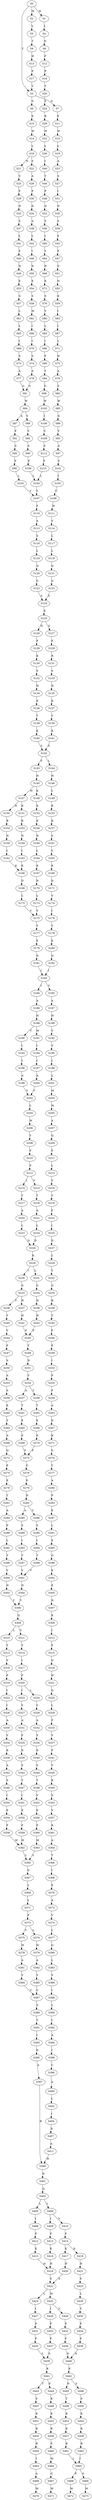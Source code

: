 strict digraph  {
	S0 -> S1 [ label = M ];
	S0 -> S2 [ label = M ];
	S0 -> S3 [ label = Y ];
	S1 -> S4 [ label = L ];
	S2 -> S5 [ label = L ];
	S3 -> S6 [ label = G ];
	S3 -> S7 [ label = D ];
	S4 -> S8 [ label = N ];
	S5 -> S9 [ label = T ];
	S6 -> S10 [ label = E ];
	S7 -> S11 [ label = E ];
	S8 -> S12 [ label = P ];
	S9 -> S13 [ label = H ];
	S10 -> S14 [ label = W ];
	S11 -> S15 [ label = W ];
	S12 -> S16 [ label = P ];
	S13 -> S17 [ label = P ];
	S14 -> S18 [ label = L ];
	S15 -> S19 [ label = L ];
	S16 -> S20 [ label = Y ];
	S17 -> S3 [ label = Y ];
	S18 -> S21 [ label = N ];
	S18 -> S22 [ label = S ];
	S19 -> S23 [ label = A ];
	S20 -> S24 [ label = S ];
	S21 -> S25 [ label = V ];
	S22 -> S26 [ label = A ];
	S23 -> S27 [ label = S ];
	S24 -> S28 [ label = R ];
	S25 -> S29 [ label = P ];
	S26 -> S30 [ label = P ];
	S27 -> S31 [ label = I ];
	S28 -> S32 [ label = W ];
	S29 -> S33 [ label = N ];
	S30 -> S34 [ label = D ];
	S31 -> S35 [ label = N ];
	S32 -> S36 [ label = L ];
	S33 -> S37 [ label = S ];
	S34 -> S38 [ label = A ];
	S35 -> S39 [ label = S ];
	S36 -> S40 [ label = I ];
	S37 -> S41 [ label = L ];
	S38 -> S42 [ label = L ];
	S39 -> S43 [ label = F ];
	S40 -> S44 [ label = T ];
	S41 -> S45 [ label = F ];
	S42 -> S46 [ label = I ];
	S43 -> S47 [ label = F ];
	S44 -> S48 [ label = P ];
	S45 -> S49 [ label = N ];
	S46 -> S50 [ label = N ];
	S47 -> S51 [ label = G ];
	S48 -> S52 [ label = D ];
	S49 -> S53 [ label = E ];
	S50 -> S54 [ label = E ];
	S51 -> S55 [ label = N ];
	S52 -> S56 [ label = S ];
	S53 -> S57 [ label = S ];
	S54 -> S58 [ label = S ];
	S55 -> S59 [ label = K ];
	S56 -> S60 [ label = I ];
	S57 -> S61 [ label = L ];
	S58 -> S62 [ label = M ];
	S59 -> S63 [ label = I ];
	S60 -> S64 [ label = Y ];
	S61 -> S65 [ label = L ];
	S62 -> S66 [ label = I ];
	S63 -> S67 [ label = I ];
	S64 -> S68 [ label = N ];
	S65 -> S69 [ label = I ];
	S66 -> S70 [ label = I ];
	S67 -> S71 [ label = L ];
	S68 -> S72 [ label = E ];
	S69 -> S73 [ label = S ];
	S70 -> S74 [ label = S ];
	S71 -> S75 [ label = H ];
	S72 -> S76 [ label = S ];
	S73 -> S77 [ label = A ];
	S74 -> S78 [ label = A ];
	S75 -> S79 [ label = A ];
	S76 -> S80 [ label = V ];
	S77 -> S81 [ label = G ];
	S78 -> S81 [ label = G ];
	S79 -> S82 [ label = S ];
	S80 -> S83 [ label = L ];
	S81 -> S84 [ label = W ];
	S82 -> S85 [ label = W ];
	S83 -> S86 [ label = I ];
	S84 -> S87 [ label = A ];
	S84 -> S88 [ label = V ];
	S85 -> S89 [ label = G ];
	S86 -> S90 [ label = F ];
	S87 -> S91 [ label = F ];
	S88 -> S92 [ label = C ];
	S89 -> S93 [ label = V ];
	S90 -> S94 [ label = T ];
	S91 -> S95 [ label = S ];
	S92 -> S96 [ label = S ];
	S93 -> S97 [ label = A ];
	S94 -> S98 [ label = G ];
	S95 -> S99 [ label = F ];
	S96 -> S100 [ label = F ];
	S97 -> S101 [ label = V ];
	S98 -> S102 [ label = W ];
	S99 -> S103 [ label = L ];
	S100 -> S104 [ label = L ];
	S101 -> S105 [ label = I ];
	S102 -> S106 [ label = I ];
	S103 -> S107 [ label = Y ];
	S104 -> S107 [ label = Y ];
	S105 -> S108 [ label = C ];
	S106 -> S109 [ label = C ];
	S107 -> S110 [ label = F ];
	S108 -> S111 [ label = W ];
	S109 -> S112 [ label = S ];
	S110 -> S113 [ label = A ];
	S111 -> S114 [ label = V ];
	S112 -> S115 [ label = F ];
	S113 -> S116 [ label = S ];
	S114 -> S117 [ label = L ];
	S115 -> S104 [ label = L ];
	S116 -> S118 [ label = L ];
	S117 -> S119 [ label = L ];
	S118 -> S120 [ label = Q ];
	S119 -> S121 [ label = Q ];
	S120 -> S122 [ label = G ];
	S121 -> S123 [ label = G ];
	S122 -> S124 [ label = S ];
	S123 -> S124 [ label = S ];
	S124 -> S125 [ label = E ];
	S125 -> S126 [ label = N ];
	S125 -> S127 [ label = S ];
	S126 -> S128 [ label = F ];
	S127 -> S129 [ label = F ];
	S128 -> S130 [ label = K ];
	S129 -> S131 [ label = R ];
	S130 -> S132 [ label = S ];
	S131 -> S133 [ label = S ];
	S132 -> S134 [ label = H ];
	S133 -> S135 [ label = N ];
	S134 -> S136 [ label = K ];
	S135 -> S137 [ label = K ];
	S136 -> S138 [ label = T ];
	S137 -> S139 [ label = T ];
	S138 -> S140 [ label = K ];
	S139 -> S141 [ label = K ];
	S140 -> S142 [ label = S ];
	S141 -> S142 [ label = S ];
	S142 -> S143 [ label = F ];
	S142 -> S144 [ label = L ];
	S143 -> S145 [ label = H ];
	S144 -> S146 [ label = H ];
	S145 -> S147 [ label = M ];
	S145 -> S148 [ label = K ];
	S146 -> S149 [ label = L ];
	S147 -> S150 [ label = R ];
	S147 -> S151 [ label = K ];
	S148 -> S152 [ label = K ];
	S149 -> S153 [ label = K ];
	S150 -> S154 [ label = R ];
	S151 -> S155 [ label = R ];
	S152 -> S156 [ label = K ];
	S153 -> S157 [ label = K ];
	S154 -> S158 [ label = N ];
	S155 -> S159 [ label = N ];
	S156 -> S160 [ label = N ];
	S157 -> S161 [ label = S ];
	S158 -> S162 [ label = I ];
	S159 -> S163 [ label = I ];
	S160 -> S164 [ label = L ];
	S161 -> S165 [ label = V ];
	S162 -> S166 [ label = K ];
	S163 -> S166 [ label = K ];
	S164 -> S167 [ label = K ];
	S165 -> S168 [ label = K ];
	S166 -> S169 [ label = D ];
	S167 -> S170 [ label = D ];
	S168 -> S171 [ label = D ];
	S169 -> S172 [ label = L ];
	S170 -> S173 [ label = L ];
	S171 -> S174 [ label = V ];
	S172 -> S175 [ label = V ];
	S173 -> S175 [ label = V ];
	S174 -> S176 [ label = I ];
	S175 -> S177 [ label = Y ];
	S176 -> S178 [ label = Y ];
	S177 -> S179 [ label = E ];
	S178 -> S180 [ label = E ];
	S179 -> S181 [ label = Q ];
	S180 -> S182 [ label = Q ];
	S181 -> S183 [ label = I ];
	S182 -> S183 [ label = I ];
	S183 -> S184 [ label = I ];
	S183 -> S185 [ label = V ];
	S184 -> S186 [ label = A ];
	S185 -> S187 [ label = A ];
	S186 -> S188 [ label = H ];
	S187 -> S189 [ label = H ];
	S188 -> S190 [ label = V ];
	S188 -> S191 [ label = M ];
	S189 -> S192 [ label = V ];
	S190 -> S193 [ label = I ];
	S191 -> S194 [ label = I ];
	S192 -> S195 [ label = V ];
	S193 -> S196 [ label = I ];
	S194 -> S197 [ label = I ];
	S195 -> S198 [ label = I ];
	S196 -> S199 [ label = A ];
	S197 -> S200 [ label = A ];
	S198 -> S201 [ label = L ];
	S199 -> S202 [ label = V ];
	S200 -> S202 [ label = V ];
	S201 -> S203 [ label = M ];
	S202 -> S204 [ label = L ];
	S203 -> S205 [ label = M ];
	S204 -> S206 [ label = M ];
	S205 -> S207 [ label = A ];
	S206 -> S208 [ label = Y ];
	S207 -> S209 [ label = Q ];
	S208 -> S210 [ label = F ];
	S209 -> S211 [ label = F ];
	S210 -> S212 [ label = F ];
	S211 -> S213 [ label = L ];
	S212 -> S214 [ label = I ];
	S212 -> S215 [ label = V ];
	S213 -> S216 [ label = V ];
	S214 -> S217 [ label = T ];
	S215 -> S218 [ label = T ];
	S216 -> S219 [ label = T ];
	S217 -> S220 [ label = A ];
	S218 -> S221 [ label = A ];
	S219 -> S222 [ label = F ];
	S220 -> S223 [ label = L ];
	S221 -> S224 [ label = L ];
	S222 -> S225 [ label = I ];
	S223 -> S226 [ label = D ];
	S224 -> S226 [ label = D ];
	S225 -> S227 [ label = D ];
	S226 -> S228 [ label = K ];
	S227 -> S229 [ label = L ];
	S228 -> S230 [ label = I ];
	S228 -> S231 [ label = L ];
	S229 -> S232 [ label = Y ];
	S230 -> S233 [ label = G ];
	S231 -> S234 [ label = G ];
	S232 -> S235 [ label = G ];
	S233 -> S236 [ label = Y ];
	S233 -> S237 [ label = H ];
	S234 -> S238 [ label = H ];
	S235 -> S239 [ label = R ];
	S236 -> S240 [ label = Y ];
	S237 -> S241 [ label = H ];
	S238 -> S242 [ label = H ];
	S239 -> S243 [ label = T ];
	S240 -> S244 [ label = Y ];
	S241 -> S245 [ label = F ];
	S242 -> S245 [ label = F ];
	S243 -> S246 [ label = F ];
	S244 -> S247 [ label = F ];
	S245 -> S248 [ label = Y ];
	S246 -> S249 [ label = E ];
	S247 -> S250 [ label = S ];
	S248 -> S251 [ label = N ];
	S249 -> S252 [ label = I ];
	S250 -> S253 [ label = A ];
	S251 -> S254 [ label = V ];
	S252 -> S255 [ label = P ];
	S253 -> S256 [ label = S ];
	S254 -> S257 [ label = A ];
	S254 -> S258 [ label = T ];
	S255 -> S259 [ label = F ];
	S256 -> S260 [ label = E ];
	S257 -> S261 [ label = T ];
	S258 -> S262 [ label = T ];
	S259 -> S263 [ label = A ];
	S260 -> S264 [ label = T ];
	S261 -> S265 [ label = E ];
	S262 -> S266 [ label = E ];
	S263 -> S267 [ label = D ];
	S264 -> S268 [ label = A ];
	S265 -> S269 [ label = E ];
	S266 -> S270 [ label = E ];
	S267 -> S271 [ label = K ];
	S268 -> S272 [ label = Q ];
	S269 -> S273 [ label = P ];
	S270 -> S273 [ label = P ];
	S271 -> S274 [ label = G ];
	S272 -> S275 [ label = E ];
	S273 -> S276 [ label = G ];
	S274 -> S277 [ label = V ];
	S275 -> S278 [ label = E ];
	S276 -> S279 [ label = E ];
	S277 -> S280 [ label = A ];
	S278 -> S281 [ label = T ];
	S279 -> S282 [ label = N ];
	S280 -> S283 [ label = P ];
	S281 -> S284 [ label = A ];
	S282 -> S285 [ label = A ];
	S282 -> S286 [ label = V ];
	S283 -> S287 [ label = E ];
	S284 -> S288 [ label = P ];
	S285 -> S289 [ label = S ];
	S286 -> S290 [ label = S ];
	S287 -> S291 [ label = L ];
	S288 -> S292 [ label = L ];
	S289 -> S293 [ label = I ];
	S290 -> S294 [ label = I ];
	S291 -> S295 [ label = E ];
	S292 -> S296 [ label = T ];
	S293 -> S297 [ label = T ];
	S294 -> S298 [ label = T ];
	S295 -> S299 [ label = G ];
	S296 -> S300 [ label = V ];
	S297 -> S301 [ label = V ];
	S298 -> S301 [ label = V ];
	S299 -> S302 [ label = E ];
	S300 -> S303 [ label = N ];
	S301 -> S304 [ label = N ];
	S302 -> S305 [ label = E ];
	S303 -> S306 [ label = Y ];
	S304 -> S306 [ label = Y ];
	S305 -> S307 [ label = N ];
	S306 -> S308 [ label = Q ];
	S307 -> S309 [ label = K ];
	S308 -> S310 [ label = L ];
	S308 -> S311 [ label = V ];
	S309 -> S312 [ label = I ];
	S310 -> S313 [ label = T ];
	S311 -> S314 [ label = T ];
	S312 -> S315 [ label = F ];
	S313 -> S316 [ label = V ];
	S314 -> S317 [ label = I ];
	S315 -> S318 [ label = G ];
	S316 -> S319 [ label = F ];
	S317 -> S320 [ label = F ];
	S318 -> S321 [ label = H ];
	S319 -> S322 [ label = I ];
	S320 -> S323 [ label = I ];
	S320 -> S324 [ label = L ];
	S321 -> S325 [ label = Q ];
	S322 -> S326 [ label = I ];
	S323 -> S327 [ label = V ];
	S324 -> S328 [ label = V ];
	S325 -> S329 [ label = L ];
	S326 -> S330 [ label = A ];
	S327 -> S331 [ label = A ];
	S328 -> S332 [ label = A ];
	S329 -> S333 [ label = F ];
	S330 -> S334 [ label = V ];
	S331 -> S335 [ label = F ];
	S332 -> S336 [ label = V ];
	S333 -> S337 [ label = V ];
	S334 -> S338 [ label = K ];
	S335 -> S339 [ label = K ];
	S336 -> S340 [ label = K ];
	S337 -> S341 [ label = F ];
	S338 -> S342 [ label = A ];
	S339 -> S343 [ label = S ];
	S340 -> S344 [ label = S ];
	S341 -> S345 [ label = V ];
	S342 -> S346 [ label = S ];
	S343 -> S347 [ label = T ];
	S344 -> S348 [ label = T ];
	S345 -> S349 [ label = R ];
	S346 -> S350 [ label = I ];
	S347 -> S351 [ label = I ];
	S348 -> S352 [ label = V ];
	S349 -> S353 [ label = S ];
	S350 -> S354 [ label = E ];
	S351 -> S355 [ label = E ];
	S352 -> S356 [ label = E ];
	S353 -> S357 [ label = V ];
	S354 -> S358 [ label = F ];
	S355 -> S359 [ label = F ];
	S356 -> S360 [ label = F ];
	S357 -> S361 [ label = K ];
	S358 -> S362 [ label = M ];
	S359 -> S362 [ label = M ];
	S360 -> S363 [ label = M ];
	S361 -> S364 [ label = A ];
	S362 -> S365 [ label = L ];
	S363 -> S365 [ label = L ];
	S364 -> S366 [ label = T ];
	S365 -> S367 [ label = G ];
	S366 -> S368 [ label = I ];
	S367 -> S369 [ label = L ];
	S368 -> S370 [ label = E ];
	S369 -> S371 [ label = L ];
	S370 -> S372 [ label = A ];
	S371 -> S373 [ label = F ];
	S372 -> S374 [ label = V ];
	S373 -> S375 [ label = V ];
	S373 -> S376 [ label = L ];
	S374 -> S377 [ label = L ];
	S375 -> S378 [ label = M ];
	S376 -> S379 [ label = M ];
	S377 -> S380 [ label = G ];
	S378 -> S381 [ label = A ];
	S379 -> S382 [ label = A ];
	S380 -> S383 [ label = L ];
	S381 -> S384 [ label = V ];
	S382 -> S385 [ label = V ];
	S383 -> S386 [ label = V ];
	S384 -> S387 [ label = C ];
	S385 -> S387 [ label = C ];
	S386 -> S388 [ label = I ];
	S387 -> S389 [ label = S ];
	S388 -> S390 [ label = L ];
	S389 -> S391 [ label = V ];
	S390 -> S392 [ label = I ];
	S391 -> S393 [ label = I ];
	S392 -> S394 [ label = A ];
	S393 -> S395 [ label = D ];
	S394 -> S396 [ label = I ];
	S395 -> S397 [ label = A ];
	S396 -> S398 [ label = C ];
	S397 -> S399 [ label = H ];
	S398 -> S400 [ label = A ];
	S399 -> S401 [ label = N ];
	S400 -> S402 [ label = L ];
	S401 -> S403 [ label = Q ];
	S402 -> S404 [ label = I ];
	S403 -> S405 [ label = L ];
	S403 -> S406 [ label = I ];
	S404 -> S407 [ label = D ];
	S405 -> S408 [ label = I ];
	S406 -> S409 [ label = I ];
	S406 -> S410 [ label = V ];
	S407 -> S411 [ label = A ];
	S408 -> S412 [ label = F ];
	S409 -> S413 [ label = F ];
	S410 -> S414 [ label = F ];
	S411 -> S399 [ label = H ];
	S412 -> S415 [ label = E ];
	S413 -> S416 [ label = E ];
	S414 -> S417 [ label = E ];
	S414 -> S418 [ label = D ];
	S415 -> S419 [ label = H ];
	S416 -> S419 [ label = H ];
	S417 -> S420 [ label = H ];
	S418 -> S421 [ label = H ];
	S419 -> S422 [ label = S ];
	S420 -> S422 [ label = S ];
	S421 -> S423 [ label = S ];
	S422 -> S424 [ label = L ];
	S422 -> S425 [ label = M ];
	S423 -> S426 [ label = L ];
	S424 -> S427 [ label = I ];
	S425 -> S428 [ label = V ];
	S425 -> S429 [ label = I ];
	S426 -> S430 [ label = V ];
	S427 -> S431 [ label = P ];
	S428 -> S432 [ label = P ];
	S429 -> S433 [ label = P ];
	S430 -> S434 [ label = P ];
	S431 -> S435 [ label = P ];
	S432 -> S436 [ label = P ];
	S433 -> S437 [ label = P ];
	S434 -> S438 [ label = P ];
	S435 -> S439 [ label = S ];
	S436 -> S440 [ label = N ];
	S437 -> S439 [ label = S ];
	S438 -> S440 [ label = N ];
	S439 -> S441 [ label = K ];
	S440 -> S442 [ label = K ];
	S441 -> S443 [ label = T ];
	S441 -> S444 [ label = P ];
	S442 -> S445 [ label = N ];
	S442 -> S446 [ label = S ];
	S443 -> S447 [ label = S ];
	S444 -> S448 [ label = K ];
	S445 -> S449 [ label = T ];
	S446 -> S450 [ label = S ];
	S447 -> S451 [ label = K ];
	S448 -> S452 [ label = K ];
	S449 -> S453 [ label = K ];
	S450 -> S454 [ label = K ];
	S451 -> S455 [ label = R ];
	S452 -> S456 [ label = R ];
	S453 -> S457 [ label = K ];
	S454 -> S458 [ label = K ];
	S455 -> S459 [ label = R ];
	S456 -> S460 [ label = P ];
	S457 -> S461 [ label = R ];
	S458 -> S462 [ label = R ];
	S459 -> S463 [ label = I ];
	S460 -> S464 [ label = M ];
	S461 -> S465 [ label = I ];
	S462 -> S465 [ label = I ];
	S463 -> S466 [ label = A ];
	S464 -> S467 [ label = G ];
	S465 -> S468 [ label = P ];
	S465 -> S469 [ label = G ];
	S466 -> S470 [ label = M ];
	S467 -> S471 [ label = M ];
	S468 -> S472 [ label = M ];
	S469 -> S473 [ label = M ];
}

